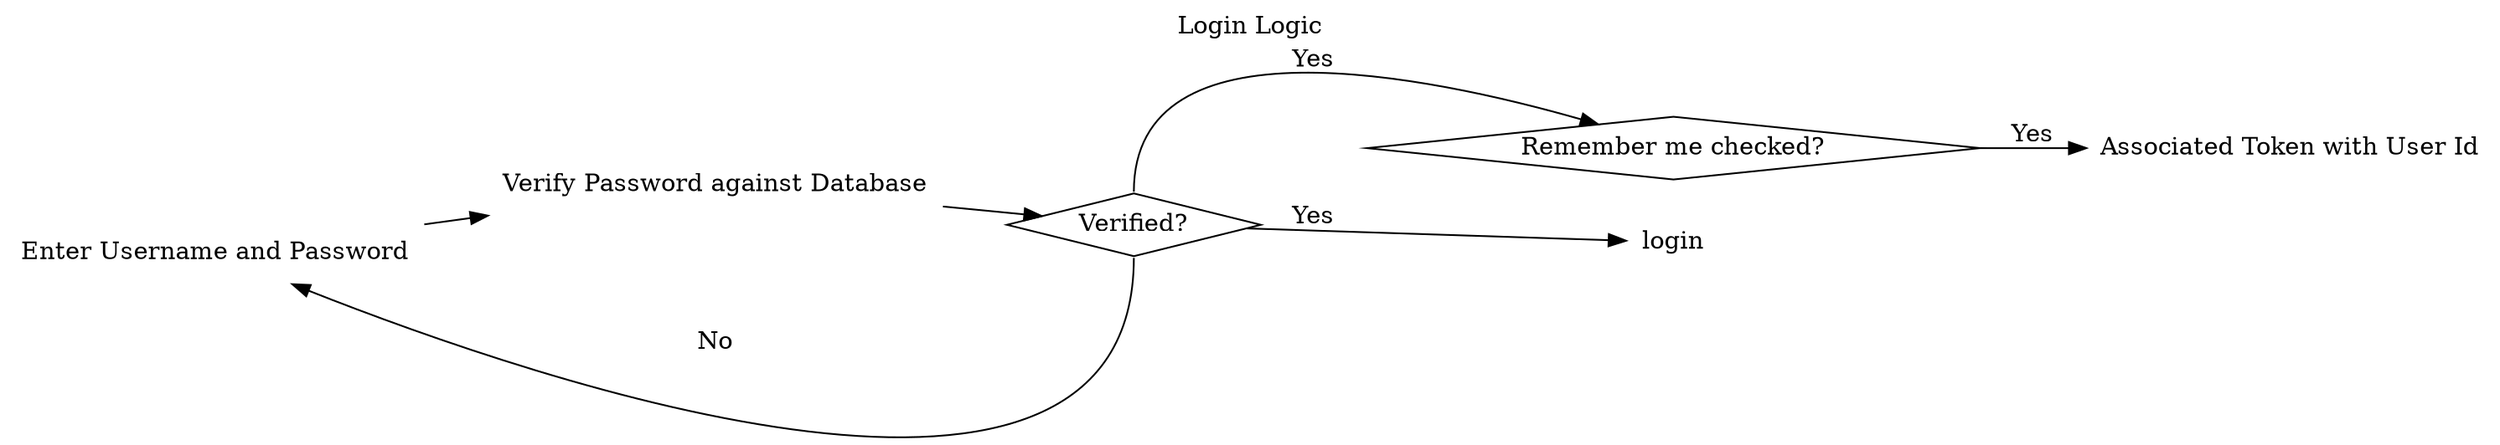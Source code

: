 digraph login_logic{
  
  graph[
    rankdir = LR
    labelloc = t
    label = "Login Logic"
  ]
  node[shape = none]
  
  enter_credentials[
    label = "Enter Username and Password"
  ]
  
  verify_password[
    label = "Verify Password against Database"
  ]
  
  verified[shape = "diamond", label = "Verified?"]
  remember_me[shape = "diamond" label = "Remember me checked?"]
  auth_credential[label = "Associated Token with User Id"]
  
  enter_credentials -> verify_password -> verified
  verified -> login[label = "Yes"]
  verified:s -> enter_credentials[label = "No"]
  verified:n -> remember_me[label = "Yes"]
  remember_me -> auth_credential[label = "Yes"]
}